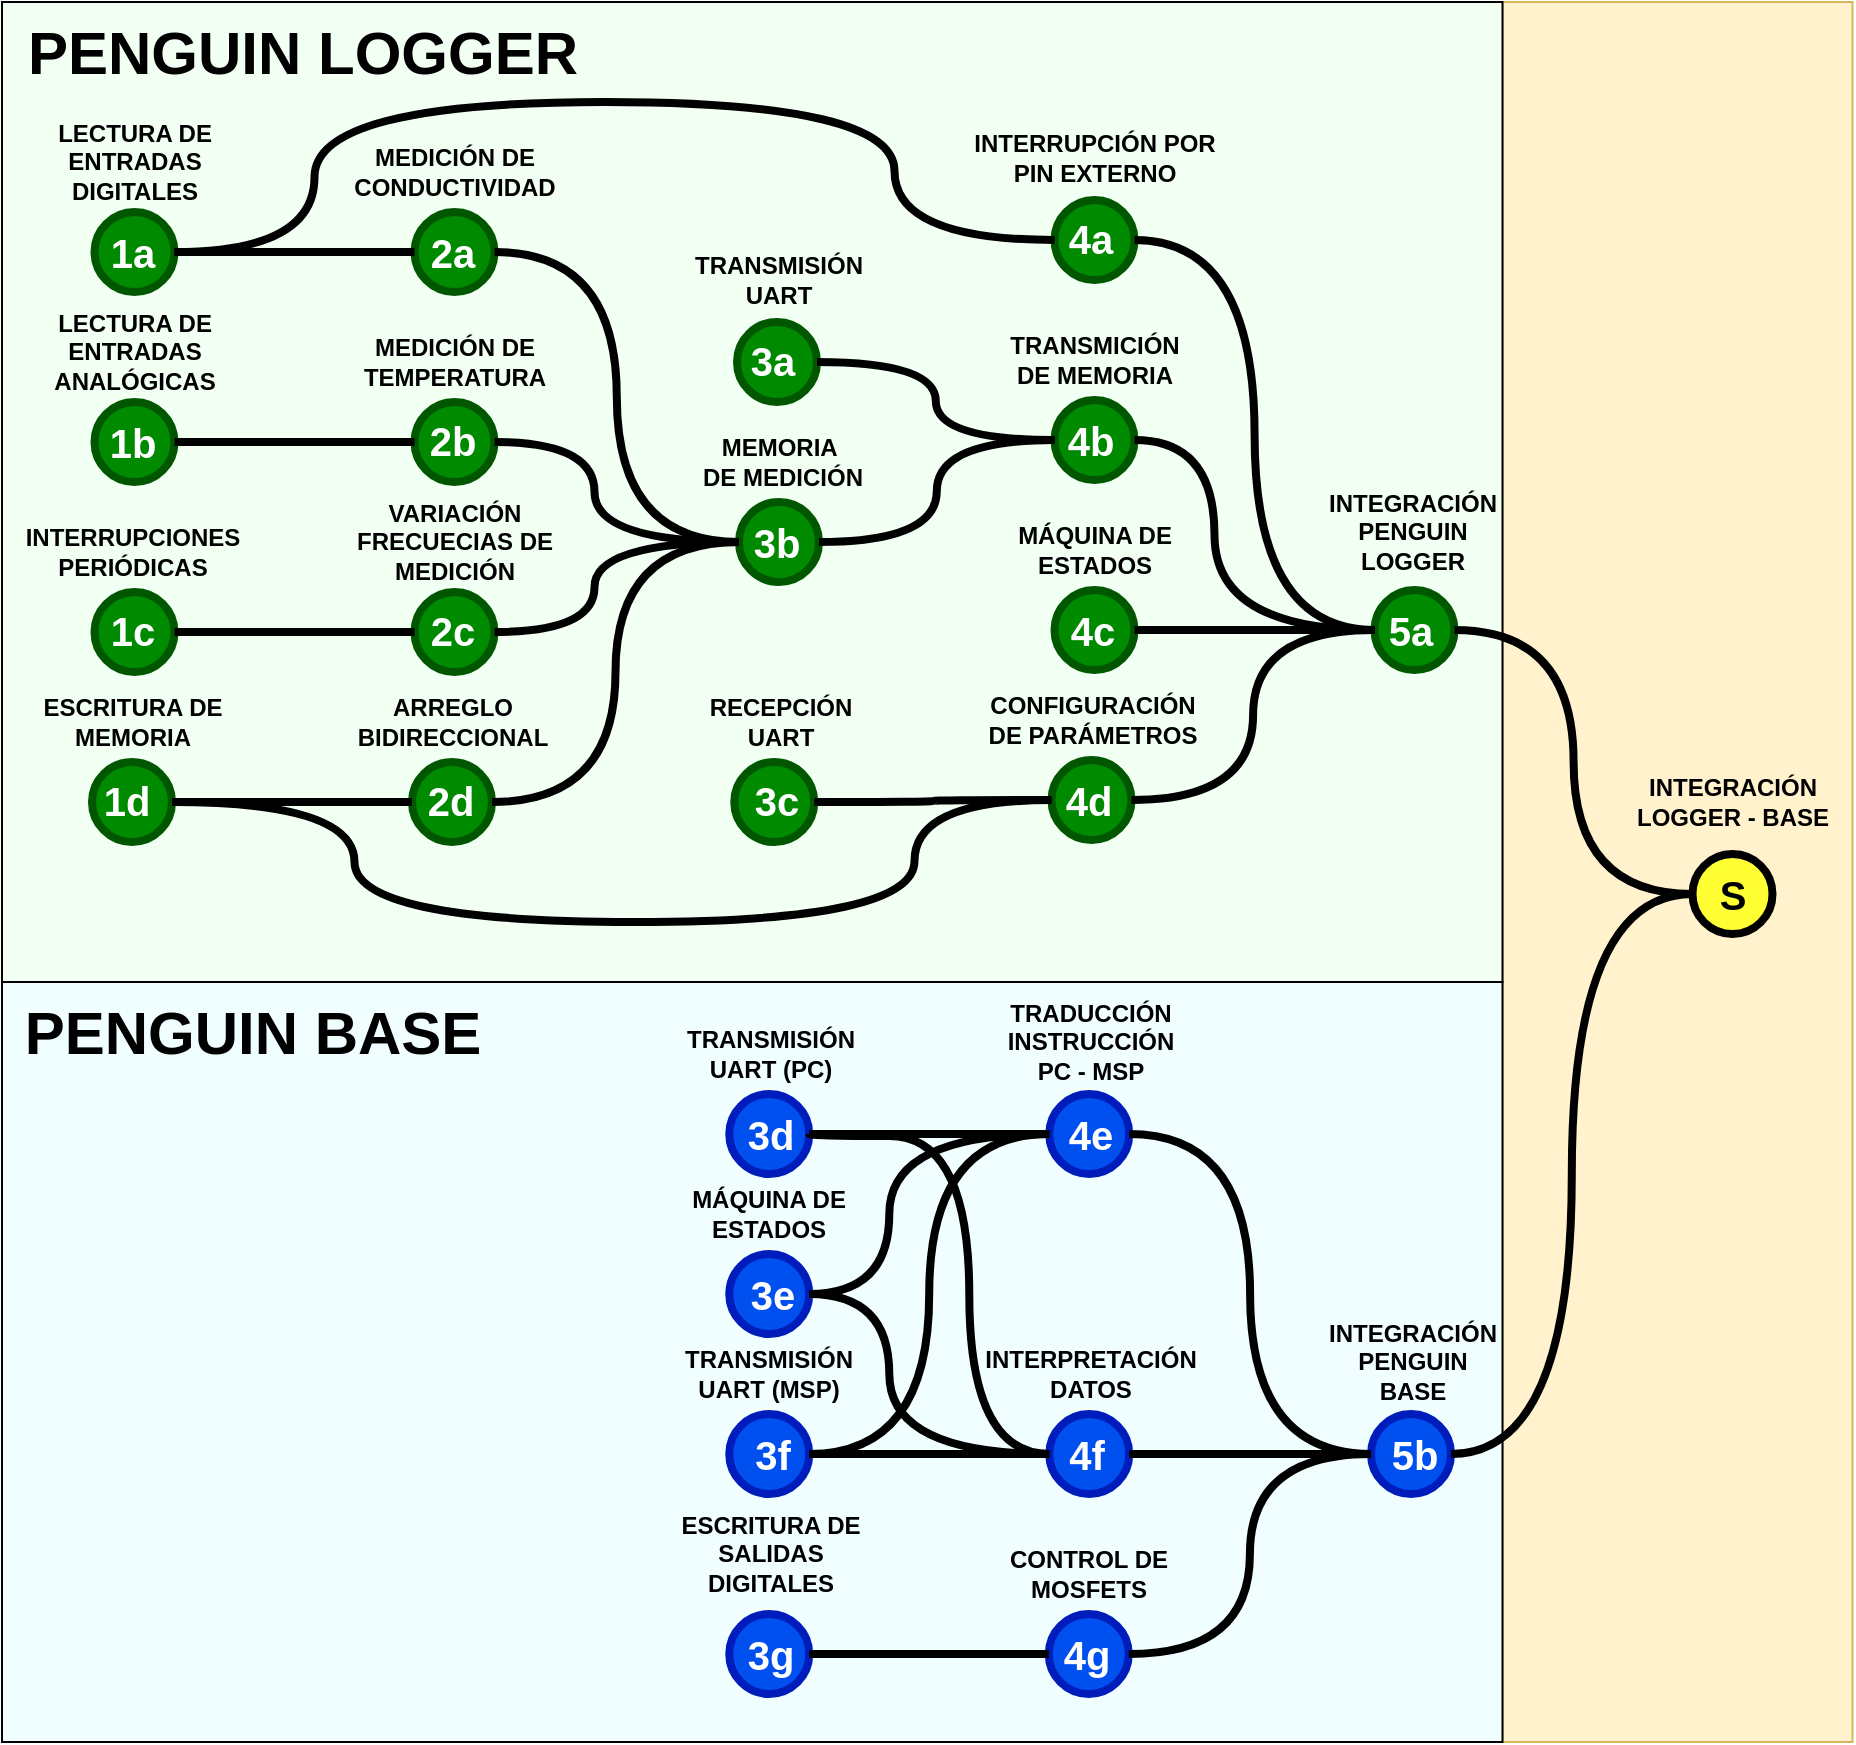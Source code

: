 <mxfile version="23.0.2" type="device">
  <diagram id="yPxyJZ8AM_hMuL3Unpa9" name="complex gitflow">
    <mxGraphModel dx="1687" dy="190" grid="1" gridSize="10" guides="1" tooltips="1" connect="1" arrows="1" fold="1" page="1" pageScale="1" pageWidth="1100" pageHeight="850" math="0" shadow="0">
      <root>
        <mxCell id="0" />
        <mxCell id="1" parent="0" />
        <mxCell id="fy5Q7DqNXk6SzxezdRcU-188" value="" style="rounded=0;whiteSpace=wrap;html=1;fillColor=#fff2cc;strokeColor=#d6b656;" vertex="1" parent="1">
          <mxGeometry x="750.25" y="850" width="175" height="870" as="geometry" />
        </mxCell>
        <mxCell id="fy5Q7DqNXk6SzxezdRcU-187" value="" style="rounded=0;whiteSpace=wrap;html=1;fillColor=#F0FEFF;" vertex="1" parent="1">
          <mxGeometry y="1340" width="750.25" height="380" as="geometry" />
        </mxCell>
        <mxCell id="fy5Q7DqNXk6SzxezdRcU-186" value="" style="rounded=0;whiteSpace=wrap;html=1;fillColor=#F2FFF3;" vertex="1" parent="1">
          <mxGeometry y="850" width="750.25" height="490" as="geometry" />
        </mxCell>
        <mxCell id="fy5Q7DqNXk6SzxezdRcU-67" value="" style="verticalLabelPosition=bottom;verticalAlign=top;html=1;strokeWidth=4;shape=mxgraph.flowchart.on-page_reference;strokeColor=#005700;fillColor=#008a00;comic=0;fontColor=#ffffff;" vertex="1" parent="1">
          <mxGeometry x="46.25" y="955" width="40" height="40" as="geometry" />
        </mxCell>
        <mxCell id="fy5Q7DqNXk6SzxezdRcU-68" value="LECTURA DE&lt;br&gt;ENTRADAS&lt;br&gt;DIGITALES" style="text;html=1;align=center;verticalAlign=middle;resizable=0;points=[];autosize=1;strokeColor=none;fillColor=none;fontStyle=1" vertex="1" parent="1">
          <mxGeometry x="16.25" y="900" width="100" height="60" as="geometry" />
        </mxCell>
        <mxCell id="fy5Q7DqNXk6SzxezdRcU-69" value="" style="verticalLabelPosition=bottom;verticalAlign=top;html=1;strokeWidth=4;shape=mxgraph.flowchart.on-page_reference;strokeColor=#005700;fillColor=#008a00;comic=0;fontColor=#ffffff;" vertex="1" parent="1">
          <mxGeometry x="206.25" y="955" width="40" height="40" as="geometry" />
        </mxCell>
        <mxCell id="fy5Q7DqNXk6SzxezdRcU-70" value="MEDICIÓN DE&lt;br&gt;CONDUCTIVIDAD" style="text;html=1;align=center;verticalAlign=middle;resizable=0;points=[];autosize=1;strokeColor=none;fillColor=none;fontStyle=1" vertex="1" parent="1">
          <mxGeometry x="166.25" y="915" width="120" height="40" as="geometry" />
        </mxCell>
        <mxCell id="fy5Q7DqNXk6SzxezdRcU-71" style="edgeStyle=orthogonalEdgeStyle;rounded=0;orthogonalLoop=1;jettySize=auto;html=1;entryX=0;entryY=0.5;entryDx=0;entryDy=0;entryPerimeter=0;fontStyle=0;fontSize=11;curved=1;strokeWidth=4;endArrow=none;endFill=0;exitX=1;exitY=0.5;exitDx=0;exitDy=0;exitPerimeter=0;" edge="1" parent="1" source="fy5Q7DqNXk6SzxezdRcU-67" target="fy5Q7DqNXk6SzxezdRcU-69">
          <mxGeometry relative="1" as="geometry">
            <mxPoint x="116.25" y="995" as="sourcePoint" />
          </mxGeometry>
        </mxCell>
        <mxCell id="fy5Q7DqNXk6SzxezdRcU-72" value="" style="verticalLabelPosition=bottom;verticalAlign=top;html=1;strokeWidth=4;shape=mxgraph.flowchart.on-page_reference;strokeColor=#005700;fillColor=#008a00;comic=0;fontColor=#ffffff;" vertex="1" parent="1">
          <mxGeometry x="46.25" y="1050" width="40" height="40" as="geometry" />
        </mxCell>
        <mxCell id="fy5Q7DqNXk6SzxezdRcU-73" value="LECTURA DE&lt;br&gt;ENTRADAS&lt;br&gt;ANALÓGICAS" style="text;html=1;align=center;verticalAlign=middle;resizable=0;points=[];autosize=1;strokeColor=none;fillColor=none;fontStyle=1" vertex="1" parent="1">
          <mxGeometry x="16.25" y="995" width="100" height="60" as="geometry" />
        </mxCell>
        <mxCell id="fy5Q7DqNXk6SzxezdRcU-74" value="MEDICIÓN DE&lt;br&gt;TEMPERATURA" style="text;html=1;align=center;verticalAlign=middle;resizable=0;points=[];autosize=1;strokeColor=none;fillColor=none;fontStyle=1" vertex="1" parent="1">
          <mxGeometry x="171.25" y="1010" width="110" height="40" as="geometry" />
        </mxCell>
        <mxCell id="fy5Q7DqNXk6SzxezdRcU-75" value="" style="verticalLabelPosition=bottom;verticalAlign=top;html=1;strokeWidth=4;shape=mxgraph.flowchart.on-page_reference;strokeColor=#005700;fillColor=#008a00;comic=0;fontColor=#ffffff;" vertex="1" parent="1">
          <mxGeometry x="206.25" y="1050" width="40" height="40" as="geometry" />
        </mxCell>
        <mxCell id="fy5Q7DqNXk6SzxezdRcU-77" style="edgeStyle=orthogonalEdgeStyle;rounded=0;orthogonalLoop=1;jettySize=auto;html=1;entryX=0;entryY=0.5;entryDx=0;entryDy=0;entryPerimeter=0;fontStyle=0;fontSize=11;curved=1;strokeWidth=4;endArrow=none;endFill=0;exitX=1;exitY=0.5;exitDx=0;exitDy=0;exitPerimeter=0;" edge="1" parent="1" source="fy5Q7DqNXk6SzxezdRcU-72" target="fy5Q7DqNXk6SzxezdRcU-75">
          <mxGeometry relative="1" as="geometry">
            <mxPoint x="98.5" y="1120" as="sourcePoint" />
            <mxPoint x="178.5" y="1120" as="targetPoint" />
          </mxGeometry>
        </mxCell>
        <mxCell id="fy5Q7DqNXk6SzxezdRcU-80" value="" style="verticalLabelPosition=bottom;verticalAlign=top;html=1;strokeWidth=4;shape=mxgraph.flowchart.on-page_reference;strokeColor=#005700;fillColor=#008a00;comic=0;fontColor=#ffffff;" vertex="1" parent="1">
          <mxGeometry x="526.25" y="949" width="40" height="40" as="geometry" />
        </mxCell>
        <mxCell id="fy5Q7DqNXk6SzxezdRcU-81" value="INTERRUPCIÓN POR&lt;br&gt;PIN EXTERNO" style="text;html=1;align=center;verticalAlign=middle;resizable=0;points=[];autosize=1;strokeColor=none;fillColor=none;fontStyle=1" vertex="1" parent="1">
          <mxGeometry x="476.25" y="908" width="140" height="40" as="geometry" />
        </mxCell>
        <mxCell id="fy5Q7DqNXk6SzxezdRcU-82" style="edgeStyle=orthogonalEdgeStyle;rounded=0;orthogonalLoop=1;jettySize=auto;html=1;entryX=0;entryY=0.5;entryDx=0;entryDy=0;entryPerimeter=0;curved=1;endArrow=none;endFill=0;strokeWidth=4;" edge="1" parent="1" target="fy5Q7DqNXk6SzxezdRcU-80">
          <mxGeometry relative="1" as="geometry">
            <mxPoint x="86.25" y="975" as="sourcePoint" />
            <Array as="points">
              <mxPoint x="156.25" y="975" />
              <mxPoint x="156.25" y="900" />
              <mxPoint x="446.25" y="900" />
              <mxPoint x="446.25" y="969" />
            </Array>
          </mxGeometry>
        </mxCell>
        <mxCell id="fy5Q7DqNXk6SzxezdRcU-83" value="" style="verticalLabelPosition=bottom;verticalAlign=top;html=1;strokeWidth=4;shape=mxgraph.flowchart.on-page_reference;strokeColor=#005700;fillColor=#008a00;comic=0;fontColor=#ffffff;" vertex="1" parent="1">
          <mxGeometry x="46.25" y="1145" width="40" height="40" as="geometry" />
        </mxCell>
        <mxCell id="fy5Q7DqNXk6SzxezdRcU-84" value="INTERRUPCIONES&lt;br&gt;PERIÓDICAS" style="text;html=1;align=center;verticalAlign=middle;resizable=0;points=[];autosize=1;strokeColor=none;fillColor=none;fontStyle=1" vertex="1" parent="1">
          <mxGeometry y="1105" width="130" height="40" as="geometry" />
        </mxCell>
        <mxCell id="fy5Q7DqNXk6SzxezdRcU-85" value="" style="verticalLabelPosition=bottom;verticalAlign=top;html=1;strokeWidth=4;shape=mxgraph.flowchart.on-page_reference;strokeColor=#005700;fillColor=#008a00;comic=0;fontColor=#ffffff;" vertex="1" parent="1">
          <mxGeometry x="206.25" y="1145" width="40" height="40" as="geometry" />
        </mxCell>
        <mxCell id="fy5Q7DqNXk6SzxezdRcU-86" value="VARIACIÓN&lt;br&gt;FRECUECIAS DE&lt;br&gt;MEDICIÓN" style="text;html=1;align=center;verticalAlign=middle;resizable=0;points=[];autosize=1;strokeColor=none;fillColor=none;fontStyle=1" vertex="1" parent="1">
          <mxGeometry x="166.25" y="1090" width="120" height="60" as="geometry" />
        </mxCell>
        <mxCell id="fy5Q7DqNXk6SzxezdRcU-88" style="edgeStyle=orthogonalEdgeStyle;rounded=0;orthogonalLoop=1;jettySize=auto;html=1;entryX=0;entryY=0.5;entryDx=0;entryDy=0;entryPerimeter=0;fontStyle=0;fontSize=11;curved=1;strokeWidth=4;endArrow=none;endFill=0;exitX=1;exitY=0.5;exitDx=0;exitDy=0;exitPerimeter=0;" edge="1" parent="1" source="fy5Q7DqNXk6SzxezdRcU-83" target="fy5Q7DqNXk6SzxezdRcU-85">
          <mxGeometry relative="1" as="geometry">
            <mxPoint x="96.25" y="1052" as="sourcePoint" />
            <mxPoint x="216.25" y="1052" as="targetPoint" />
          </mxGeometry>
        </mxCell>
        <mxCell id="fy5Q7DqNXk6SzxezdRcU-89" value="" style="verticalLabelPosition=bottom;verticalAlign=top;html=1;strokeWidth=4;shape=mxgraph.flowchart.on-page_reference;strokeColor=#005700;fillColor=#008a00;comic=0;fontColor=#ffffff;" vertex="1" parent="1">
          <mxGeometry x="45" y="1230" width="40" height="40" as="geometry" />
        </mxCell>
        <mxCell id="fy5Q7DqNXk6SzxezdRcU-91" value="ESCRITURA DE&lt;br&gt;MEMORIA" style="text;html=1;align=center;verticalAlign=middle;resizable=0;points=[];autosize=1;strokeColor=none;fillColor=none;fontStyle=1" vertex="1" parent="1">
          <mxGeometry x="10" y="1190" width="110" height="40" as="geometry" />
        </mxCell>
        <mxCell id="fy5Q7DqNXk6SzxezdRcU-92" value="" style="verticalLabelPosition=bottom;verticalAlign=top;html=1;strokeWidth=4;shape=mxgraph.flowchart.on-page_reference;strokeColor=#005700;fillColor=#008a00;comic=0;fontColor=#ffffff;" vertex="1" parent="1">
          <mxGeometry x="205" y="1230" width="40" height="40" as="geometry" />
        </mxCell>
        <mxCell id="fy5Q7DqNXk6SzxezdRcU-93" value="ARREGLO&lt;br&gt;BIDIRECCIONAL" style="text;html=1;align=center;verticalAlign=middle;resizable=0;points=[];autosize=1;strokeColor=none;fillColor=none;fontStyle=1" vertex="1" parent="1">
          <mxGeometry x="165" y="1190" width="120" height="40" as="geometry" />
        </mxCell>
        <mxCell id="fy5Q7DqNXk6SzxezdRcU-94" style="edgeStyle=orthogonalEdgeStyle;rounded=0;orthogonalLoop=1;jettySize=auto;html=1;entryX=0;entryY=0.5;entryDx=0;entryDy=0;entryPerimeter=0;fontStyle=0;fontSize=11;curved=1;strokeWidth=4;endArrow=none;endFill=0;exitX=1;exitY=0.5;exitDx=0;exitDy=0;exitPerimeter=0;" edge="1" parent="1" source="fy5Q7DqNXk6SzxezdRcU-89" target="fy5Q7DqNXk6SzxezdRcU-92">
          <mxGeometry relative="1" as="geometry">
            <mxPoint x="95" y="1143" as="sourcePoint" />
            <mxPoint x="215" y="1143" as="targetPoint" />
          </mxGeometry>
        </mxCell>
        <mxCell id="fy5Q7DqNXk6SzxezdRcU-95" value="" style="verticalLabelPosition=bottom;verticalAlign=top;html=1;strokeWidth=4;shape=mxgraph.flowchart.on-page_reference;strokeColor=#005700;fillColor=#008a00;comic=0;fontColor=#ffffff;" vertex="1" parent="1">
          <mxGeometry x="366.13" y="1230" width="40" height="40" as="geometry" />
        </mxCell>
        <mxCell id="fy5Q7DqNXk6SzxezdRcU-96" value="RECEPCIÓN&lt;br&gt;UART" style="text;html=1;align=center;verticalAlign=middle;resizable=0;points=[];autosize=1;strokeColor=none;fillColor=none;fontStyle=1" vertex="1" parent="1">
          <mxGeometry x="343.5" y="1190" width="90" height="40" as="geometry" />
        </mxCell>
        <mxCell id="fy5Q7DqNXk6SzxezdRcU-97" value="" style="verticalLabelPosition=bottom;verticalAlign=top;html=1;strokeWidth=4;shape=mxgraph.flowchart.on-page_reference;strokeColor=#005700;fillColor=#008a00;comic=0;fontColor=#ffffff;" vertex="1" parent="1">
          <mxGeometry x="524.75" y="1229" width="40" height="40" as="geometry" />
        </mxCell>
        <mxCell id="fy5Q7DqNXk6SzxezdRcU-98" value="CONFIGURACIÓN&lt;br&gt;DE PARÁMETROS" style="text;html=1;align=center;verticalAlign=middle;resizable=0;points=[];autosize=1;strokeColor=none;fillColor=none;fontStyle=1" vertex="1" parent="1">
          <mxGeometry x="479.75" y="1189" width="130" height="40" as="geometry" />
        </mxCell>
        <mxCell id="fy5Q7DqNXk6SzxezdRcU-99" style="edgeStyle=orthogonalEdgeStyle;rounded=0;orthogonalLoop=1;jettySize=auto;html=1;entryX=0;entryY=0.5;entryDx=0;entryDy=0;entryPerimeter=0;fontStyle=0;fontSize=11;curved=1;strokeWidth=4;endArrow=none;endFill=0;exitX=1;exitY=0.5;exitDx=0;exitDy=0;exitPerimeter=0;" edge="1" parent="1" source="fy5Q7DqNXk6SzxezdRcU-95" target="fy5Q7DqNXk6SzxezdRcU-97">
          <mxGeometry relative="1" as="geometry">
            <mxPoint x="95" y="1230" as="sourcePoint" />
            <mxPoint x="215" y="1230" as="targetPoint" />
          </mxGeometry>
        </mxCell>
        <mxCell id="fy5Q7DqNXk6SzxezdRcU-100" style="edgeStyle=orthogonalEdgeStyle;rounded=0;orthogonalLoop=1;jettySize=auto;html=1;entryX=0;entryY=0.5;entryDx=0;entryDy=0;entryPerimeter=0;fontStyle=0;fontSize=11;curved=1;strokeWidth=4;endArrow=none;endFill=0;exitX=1;exitY=0.5;exitDx=0;exitDy=0;exitPerimeter=0;" edge="1" parent="1" source="fy5Q7DqNXk6SzxezdRcU-89" target="fy5Q7DqNXk6SzxezdRcU-97">
          <mxGeometry relative="1" as="geometry">
            <mxPoint x="95" y="1260" as="sourcePoint" />
            <mxPoint x="215" y="1260" as="targetPoint" />
            <Array as="points">
              <mxPoint x="176.25" y="1250" />
              <mxPoint x="176.25" y="1310" />
              <mxPoint x="456.25" y="1310" />
              <mxPoint x="456.25" y="1249" />
            </Array>
          </mxGeometry>
        </mxCell>
        <mxCell id="fy5Q7DqNXk6SzxezdRcU-101" value="" style="verticalLabelPosition=bottom;verticalAlign=top;html=1;strokeWidth=4;shape=mxgraph.flowchart.on-page_reference;strokeColor=#005700;fillColor=#008a00;comic=0;fontColor=#ffffff;" vertex="1" parent="1">
          <mxGeometry x="368.5" y="1100" width="40" height="40" as="geometry" />
        </mxCell>
        <mxCell id="fy5Q7DqNXk6SzxezdRcU-102" value="MEMORIA&amp;nbsp;&lt;br&gt;DE MEDICIÓN" style="text;html=1;align=center;verticalAlign=middle;resizable=0;points=[];autosize=1;strokeColor=none;fillColor=none;fontStyle=1" vertex="1" parent="1">
          <mxGeometry x="340.25" y="1060" width="100" height="40" as="geometry" />
        </mxCell>
        <mxCell id="fy5Q7DqNXk6SzxezdRcU-103" style="edgeStyle=orthogonalEdgeStyle;rounded=0;orthogonalLoop=1;jettySize=auto;html=1;entryX=0;entryY=0.5;entryDx=0;entryDy=0;entryPerimeter=0;fontStyle=0;fontSize=11;curved=1;strokeWidth=4;endArrow=none;endFill=0;exitX=1;exitY=0.5;exitDx=0;exitDy=0;exitPerimeter=0;" edge="1" parent="1" source="fy5Q7DqNXk6SzxezdRcU-69" target="fy5Q7DqNXk6SzxezdRcU-101">
          <mxGeometry relative="1" as="geometry">
            <mxPoint x="291.25" y="935" as="sourcePoint" />
            <mxPoint x="411.25" y="935" as="targetPoint" />
          </mxGeometry>
        </mxCell>
        <mxCell id="fy5Q7DqNXk6SzxezdRcU-104" style="edgeStyle=orthogonalEdgeStyle;rounded=0;orthogonalLoop=1;jettySize=auto;html=1;entryX=0;entryY=0.5;entryDx=0;entryDy=0;entryPerimeter=0;fontStyle=0;fontSize=11;curved=1;strokeWidth=4;endArrow=none;endFill=0;exitX=1;exitY=0.5;exitDx=0;exitDy=0;exitPerimeter=0;" edge="1" parent="1" source="fy5Q7DqNXk6SzxezdRcU-75" target="fy5Q7DqNXk6SzxezdRcU-101">
          <mxGeometry relative="1" as="geometry">
            <mxPoint x="256.25" y="960" as="sourcePoint" />
            <mxPoint x="372.25" y="1120" as="targetPoint" />
            <Array as="points">
              <mxPoint x="296.25" y="1070" />
              <mxPoint x="296.25" y="1120" />
            </Array>
          </mxGeometry>
        </mxCell>
        <mxCell id="fy5Q7DqNXk6SzxezdRcU-105" style="edgeStyle=orthogonalEdgeStyle;rounded=0;orthogonalLoop=1;jettySize=auto;html=1;entryX=0;entryY=0.5;entryDx=0;entryDy=0;entryPerimeter=0;fontStyle=0;fontSize=11;curved=1;strokeWidth=4;endArrow=none;endFill=0;exitX=1;exitY=0.5;exitDx=0;exitDy=0;exitPerimeter=0;" edge="1" parent="1" source="fy5Q7DqNXk6SzxezdRcU-85" target="fy5Q7DqNXk6SzxezdRcU-101">
          <mxGeometry relative="1" as="geometry">
            <mxPoint x="256.25" y="1080" as="sourcePoint" />
            <mxPoint x="372.25" y="1120" as="targetPoint" />
            <Array as="points">
              <mxPoint x="296.25" y="1165" />
              <mxPoint x="296.25" y="1120" />
            </Array>
          </mxGeometry>
        </mxCell>
        <mxCell id="fy5Q7DqNXk6SzxezdRcU-106" style="edgeStyle=orthogonalEdgeStyle;rounded=0;orthogonalLoop=1;jettySize=auto;html=1;entryX=0;entryY=0.5;entryDx=0;entryDy=0;entryPerimeter=0;fontStyle=0;fontSize=11;curved=1;strokeWidth=4;endArrow=none;endFill=0;exitX=1;exitY=0.5;exitDx=0;exitDy=0;exitPerimeter=0;" edge="1" parent="1" source="fy5Q7DqNXk6SzxezdRcU-92" target="fy5Q7DqNXk6SzxezdRcU-101">
          <mxGeometry relative="1" as="geometry">
            <mxPoint x="256.25" y="1203" as="sourcePoint" />
            <mxPoint x="372.25" y="1120" as="targetPoint" />
          </mxGeometry>
        </mxCell>
        <mxCell id="fy5Q7DqNXk6SzxezdRcU-107" value="" style="verticalLabelPosition=bottom;verticalAlign=top;html=1;strokeWidth=4;shape=mxgraph.flowchart.on-page_reference;strokeColor=#005700;fillColor=#008a00;comic=0;fontColor=#ffffff;" vertex="1" parent="1">
          <mxGeometry x="367.5" y="1010" width="40" height="40" as="geometry" />
        </mxCell>
        <mxCell id="fy5Q7DqNXk6SzxezdRcU-108" value="TRANSMISIÓN&lt;br&gt;UART" style="text;html=1;align=center;verticalAlign=middle;resizable=0;points=[];autosize=1;strokeColor=none;fillColor=none;fontStyle=1" vertex="1" parent="1">
          <mxGeometry x="332.5" y="969" width="110" height="40" as="geometry" />
        </mxCell>
        <mxCell id="fy5Q7DqNXk6SzxezdRcU-109" value="" style="verticalLabelPosition=bottom;verticalAlign=top;html=1;strokeWidth=4;shape=mxgraph.flowchart.on-page_reference;strokeColor=#005700;fillColor=#008a00;comic=0;fontColor=#ffffff;" vertex="1" parent="1">
          <mxGeometry x="526.25" y="1049" width="40" height="40" as="geometry" />
        </mxCell>
        <mxCell id="fy5Q7DqNXk6SzxezdRcU-110" value="TRANSMICIÓN&lt;br&gt;DE MEMORIA" style="text;html=1;align=center;verticalAlign=middle;resizable=0;points=[];autosize=1;strokeColor=none;fillColor=none;fontStyle=1" vertex="1" parent="1">
          <mxGeometry x="491.25" y="1009" width="110" height="40" as="geometry" />
        </mxCell>
        <mxCell id="fy5Q7DqNXk6SzxezdRcU-111" style="edgeStyle=orthogonalEdgeStyle;rounded=0;orthogonalLoop=1;jettySize=auto;html=1;exitX=1;exitY=0.5;exitDx=0;exitDy=0;exitPerimeter=0;entryX=0;entryY=0.5;entryDx=0;entryDy=0;entryPerimeter=0;curved=1;endArrow=none;endFill=0;strokeWidth=4;" edge="1" parent="1" source="fy5Q7DqNXk6SzxezdRcU-101" target="fy5Q7DqNXk6SzxezdRcU-109">
          <mxGeometry relative="1" as="geometry">
            <mxPoint x="485.99" y="1226" as="sourcePoint" />
            <mxPoint x="605.99" y="1101" as="targetPoint" />
          </mxGeometry>
        </mxCell>
        <mxCell id="fy5Q7DqNXk6SzxezdRcU-112" style="edgeStyle=orthogonalEdgeStyle;rounded=0;orthogonalLoop=1;jettySize=auto;html=1;exitX=1;exitY=0.5;exitDx=0;exitDy=0;exitPerimeter=0;entryX=0;entryY=0.5;entryDx=0;entryDy=0;entryPerimeter=0;curved=1;endArrow=none;endFill=0;strokeWidth=4;" edge="1" parent="1" source="fy5Q7DqNXk6SzxezdRcU-107" target="fy5Q7DqNXk6SzxezdRcU-109">
          <mxGeometry relative="1" as="geometry">
            <mxPoint x="417.25" y="1140" as="sourcePoint" />
            <mxPoint x="536.25" y="1100" as="targetPoint" />
          </mxGeometry>
        </mxCell>
        <mxCell id="fy5Q7DqNXk6SzxezdRcU-113" value="" style="verticalLabelPosition=bottom;verticalAlign=top;html=1;strokeWidth=4;shape=mxgraph.flowchart.on-page_reference;strokeColor=#005700;fillColor=#008a00;comic=0;fontColor=#ffffff;" vertex="1" parent="1">
          <mxGeometry x="526.25" y="1144" width="40" height="40" as="geometry" />
        </mxCell>
        <mxCell id="fy5Q7DqNXk6SzxezdRcU-114" value="MÁQUINA DE&lt;br&gt;ESTADOS" style="text;html=1;align=center;verticalAlign=middle;resizable=0;points=[];autosize=1;strokeColor=none;fillColor=none;fontStyle=1" vertex="1" parent="1">
          <mxGeometry x="496.25" y="1104" width="100" height="40" as="geometry" />
        </mxCell>
        <mxCell id="fy5Q7DqNXk6SzxezdRcU-116" value="" style="verticalLabelPosition=bottom;verticalAlign=top;html=1;strokeWidth=4;shape=mxgraph.flowchart.on-page_reference;strokeColor=#005700;fillColor=#008a00;comic=0;fontColor=#ffffff;" vertex="1" parent="1">
          <mxGeometry x="686.25" y="1144" width="40" height="40" as="geometry" />
        </mxCell>
        <mxCell id="fy5Q7DqNXk6SzxezdRcU-117" value="INTEGRACIÓN&lt;br&gt;PENGUIN&lt;br&gt;LOGGER" style="text;html=1;align=center;verticalAlign=middle;resizable=0;points=[];autosize=1;strokeColor=none;fillColor=none;fontStyle=1" vertex="1" parent="1">
          <mxGeometry x="649.88" y="1085" width="110" height="60" as="geometry" />
        </mxCell>
        <mxCell id="fy5Q7DqNXk6SzxezdRcU-120" style="edgeStyle=orthogonalEdgeStyle;rounded=0;orthogonalLoop=1;jettySize=auto;html=1;exitX=1;exitY=0.5;exitDx=0;exitDy=0;exitPerimeter=0;entryX=0;entryY=0.5;entryDx=0;entryDy=0;entryPerimeter=0;curved=1;endArrow=none;endFill=0;strokeWidth=4;" edge="1" parent="1" source="fy5Q7DqNXk6SzxezdRcU-109" target="fy5Q7DqNXk6SzxezdRcU-116">
          <mxGeometry relative="1" as="geometry">
            <mxPoint x="666.25" y="1079" as="sourcePoint" />
            <mxPoint x="785.25" y="1139" as="targetPoint" />
            <Array as="points">
              <mxPoint x="606.25" y="1069" />
              <mxPoint x="606.25" y="1164" />
            </Array>
          </mxGeometry>
        </mxCell>
        <mxCell id="fy5Q7DqNXk6SzxezdRcU-121" style="edgeStyle=orthogonalEdgeStyle;rounded=0;orthogonalLoop=1;jettySize=auto;html=1;exitX=1;exitY=0.5;exitDx=0;exitDy=0;exitPerimeter=0;entryX=0;entryY=0.5;entryDx=0;entryDy=0;entryPerimeter=0;curved=1;endArrow=none;endFill=0;strokeWidth=4;" edge="1" parent="1" source="fy5Q7DqNXk6SzxezdRcU-80" target="fy5Q7DqNXk6SzxezdRcU-116">
          <mxGeometry relative="1" as="geometry">
            <mxPoint x="576.25" y="1079" as="sourcePoint" />
            <mxPoint x="696.25" y="1178" as="targetPoint" />
          </mxGeometry>
        </mxCell>
        <mxCell id="fy5Q7DqNXk6SzxezdRcU-122" style="edgeStyle=orthogonalEdgeStyle;rounded=0;orthogonalLoop=1;jettySize=auto;html=1;exitX=1;exitY=0.5;exitDx=0;exitDy=0;exitPerimeter=0;curved=1;endArrow=none;endFill=0;strokeWidth=4;entryX=0;entryY=0.5;entryDx=0;entryDy=0;entryPerimeter=0;" edge="1" parent="1" source="fy5Q7DqNXk6SzxezdRcU-113" target="fy5Q7DqNXk6SzxezdRcU-116">
          <mxGeometry relative="1" as="geometry">
            <mxPoint x="576.25" y="979" as="sourcePoint" />
            <mxPoint x="686.25" y="1169" as="targetPoint" />
          </mxGeometry>
        </mxCell>
        <mxCell id="fy5Q7DqNXk6SzxezdRcU-123" style="edgeStyle=orthogonalEdgeStyle;rounded=0;orthogonalLoop=1;jettySize=auto;html=1;exitX=1;exitY=0.5;exitDx=0;exitDy=0;exitPerimeter=0;curved=1;endArrow=none;endFill=0;strokeWidth=4;entryX=0;entryY=0.5;entryDx=0;entryDy=0;entryPerimeter=0;" edge="1" parent="1" source="fy5Q7DqNXk6SzxezdRcU-97" target="fy5Q7DqNXk6SzxezdRcU-116">
          <mxGeometry relative="1" as="geometry">
            <mxPoint x="576.25" y="1174" as="sourcePoint" />
            <mxPoint x="686.25" y="1159" as="targetPoint" />
          </mxGeometry>
        </mxCell>
        <mxCell id="fy5Q7DqNXk6SzxezdRcU-124" value="" style="verticalLabelPosition=bottom;verticalAlign=top;html=1;strokeWidth=4;shape=mxgraph.flowchart.on-page_reference;strokeColor=#001DBC;fillColor=#0050ef;comic=0;fontColor=#ffffff;" vertex="1" parent="1">
          <mxGeometry x="363.63" y="1396" width="40" height="40" as="geometry" />
        </mxCell>
        <mxCell id="fy5Q7DqNXk6SzxezdRcU-126" value="" style="verticalLabelPosition=bottom;verticalAlign=top;html=1;strokeWidth=4;shape=mxgraph.flowchart.on-page_reference;strokeColor=#001DBC;fillColor=#0050ef;comic=0;fontColor=#ffffff;" vertex="1" parent="1">
          <mxGeometry x="363.63" y="1556" width="40" height="40" as="geometry" />
        </mxCell>
        <mxCell id="fy5Q7DqNXk6SzxezdRcU-129" value="" style="verticalLabelPosition=bottom;verticalAlign=top;html=1;strokeWidth=4;shape=mxgraph.flowchart.on-page_reference;strokeColor=#001DBC;fillColor=#0050ef;comic=0;fontColor=#ffffff;" vertex="1" parent="1">
          <mxGeometry x="363.63" y="1656" width="40" height="40" as="geometry" />
        </mxCell>
        <mxCell id="fy5Q7DqNXk6SzxezdRcU-130" value="ESCRITURA DE&lt;br&gt;SALIDAS&lt;br&gt;DIGITALES" style="text;html=1;align=center;verticalAlign=middle;resizable=0;points=[];autosize=1;strokeColor=none;fillColor=none;fontStyle=1" vertex="1" parent="1">
          <mxGeometry x="328.63" y="1596" width="110" height="60" as="geometry" />
        </mxCell>
        <mxCell id="fy5Q7DqNXk6SzxezdRcU-131" value="" style="verticalLabelPosition=bottom;verticalAlign=top;html=1;strokeWidth=4;shape=mxgraph.flowchart.on-page_reference;strokeColor=#001DBC;fillColor=#0050ef;comic=0;fontColor=#ffffff;" vertex="1" parent="1">
          <mxGeometry x="523.38" y="1656" width="40" height="40" as="geometry" />
        </mxCell>
        <mxCell id="fy5Q7DqNXk6SzxezdRcU-132" value="CONTROL DE&lt;br&gt;MOSFETS" style="text;html=1;align=center;verticalAlign=middle;resizable=0;points=[];autosize=1;strokeColor=none;fillColor=none;fontStyle=1" vertex="1" parent="1">
          <mxGeometry x="493.38" y="1616" width="100" height="40" as="geometry" />
        </mxCell>
        <mxCell id="fy5Q7DqNXk6SzxezdRcU-133" value="" style="verticalLabelPosition=bottom;verticalAlign=top;html=1;strokeWidth=4;shape=mxgraph.flowchart.on-page_reference;strokeColor=#001DBC;fillColor=#0050ef;comic=0;fontColor=#ffffff;" vertex="1" parent="1">
          <mxGeometry x="363.63" y="1476" width="40" height="40" as="geometry" />
        </mxCell>
        <mxCell id="fy5Q7DqNXk6SzxezdRcU-134" value="MÁQUINA DE&lt;br&gt;ESTADOS" style="text;html=1;align=center;verticalAlign=middle;resizable=0;points=[];autosize=1;strokeColor=none;fillColor=none;fontStyle=1" vertex="1" parent="1">
          <mxGeometry x="333.38" y="1436" width="100" height="40" as="geometry" />
        </mxCell>
        <mxCell id="fy5Q7DqNXk6SzxezdRcU-135" value="" style="verticalLabelPosition=bottom;verticalAlign=top;html=1;strokeWidth=4;shape=mxgraph.flowchart.on-page_reference;strokeColor=#001DBC;fillColor=#0050ef;comic=0;fontColor=#ffffff;" vertex="1" parent="1">
          <mxGeometry x="523.63" y="1396" width="40" height="40" as="geometry" />
        </mxCell>
        <mxCell id="fy5Q7DqNXk6SzxezdRcU-136" value="TRADUCCIÓN&lt;br&gt;INSTRUCCIÓN&lt;br&gt;PC - MSP" style="text;html=1;align=center;verticalAlign=middle;resizable=0;points=[];autosize=1;strokeColor=none;fillColor=none;fontStyle=1" vertex="1" parent="1">
          <mxGeometry x="488.63" y="1340" width="110" height="60" as="geometry" />
        </mxCell>
        <mxCell id="fy5Q7DqNXk6SzxezdRcU-137" value="TRANSMISIÓN&lt;br&gt;UART (PC)" style="text;html=1;align=center;verticalAlign=middle;resizable=0;points=[];autosize=1;strokeColor=none;fillColor=none;fontStyle=1" vertex="1" parent="1">
          <mxGeometry x="328.63" y="1356" width="110" height="40" as="geometry" />
        </mxCell>
        <mxCell id="fy5Q7DqNXk6SzxezdRcU-138" value="TRANSMISIÓN&lt;br&gt;UART (MSP)" style="text;html=1;align=center;verticalAlign=middle;resizable=0;points=[];autosize=1;strokeColor=none;fillColor=none;fontStyle=1" vertex="1" parent="1">
          <mxGeometry x="328.38" y="1516" width="110" height="40" as="geometry" />
        </mxCell>
        <mxCell id="fy5Q7DqNXk6SzxezdRcU-139" value="" style="verticalLabelPosition=bottom;verticalAlign=top;html=1;strokeWidth=4;shape=mxgraph.flowchart.on-page_reference;strokeColor=#001DBC;fillColor=#0050ef;comic=0;fontColor=#ffffff;" vertex="1" parent="1">
          <mxGeometry x="523.63" y="1556" width="40" height="40" as="geometry" />
        </mxCell>
        <mxCell id="fy5Q7DqNXk6SzxezdRcU-140" value="INTERPRETACIÓN&lt;br&gt;DATOS" style="text;html=1;align=center;verticalAlign=middle;resizable=0;points=[];autosize=1;strokeColor=none;fillColor=none;fontStyle=1" vertex="1" parent="1">
          <mxGeometry x="478.63" y="1516" width="130" height="40" as="geometry" />
        </mxCell>
        <mxCell id="fy5Q7DqNXk6SzxezdRcU-143" value="" style="verticalLabelPosition=bottom;verticalAlign=top;html=1;strokeWidth=4;shape=mxgraph.flowchart.on-page_reference;strokeColor=#001DBC;fillColor=#0050ef;comic=0;fontColor=#ffffff;" vertex="1" parent="1">
          <mxGeometry x="684.51" y="1556" width="40" height="40" as="geometry" />
        </mxCell>
        <mxCell id="fy5Q7DqNXk6SzxezdRcU-144" value="INTEGRACIÓN&lt;br&gt;PENGUIN&lt;br&gt;BASE" style="text;html=1;align=center;verticalAlign=middle;resizable=0;points=[];autosize=1;strokeColor=none;fillColor=none;fontStyle=1" vertex="1" parent="1">
          <mxGeometry x="649.88" y="1500" width="110" height="60" as="geometry" />
        </mxCell>
        <mxCell id="fy5Q7DqNXk6SzxezdRcU-145" style="edgeStyle=orthogonalEdgeStyle;rounded=0;orthogonalLoop=1;jettySize=auto;html=1;entryX=0;entryY=0.5;entryDx=0;entryDy=0;entryPerimeter=0;fontStyle=0;fontSize=11;curved=1;strokeWidth=4;endArrow=none;endFill=0;exitX=1;exitY=0.5;exitDx=0;exitDy=0;exitPerimeter=0;" edge="1" parent="1" source="fy5Q7DqNXk6SzxezdRcU-124" target="fy5Q7DqNXk6SzxezdRcU-135">
          <mxGeometry relative="1" as="geometry">
            <mxPoint x="413.63" y="1029" as="sourcePoint" />
            <mxPoint x="533.63" y="1029" as="targetPoint" />
          </mxGeometry>
        </mxCell>
        <mxCell id="fy5Q7DqNXk6SzxezdRcU-146" style="edgeStyle=orthogonalEdgeStyle;rounded=0;orthogonalLoop=1;jettySize=auto;html=1;entryX=0;entryY=0.5;entryDx=0;entryDy=0;entryPerimeter=0;fontStyle=0;fontSize=11;curved=1;strokeWidth=4;endArrow=none;endFill=0;exitX=1;exitY=0.5;exitDx=0;exitDy=0;exitPerimeter=0;" edge="1" parent="1" source="fy5Q7DqNXk6SzxezdRcU-133" target="fy5Q7DqNXk6SzxezdRcU-135">
          <mxGeometry relative="1" as="geometry">
            <mxPoint x="413.63" y="1426" as="sourcePoint" />
            <mxPoint x="533.63" y="1426" as="targetPoint" />
            <Array as="points">
              <mxPoint x="443.63" y="1496" />
              <mxPoint x="443.63" y="1416" />
            </Array>
          </mxGeometry>
        </mxCell>
        <mxCell id="fy5Q7DqNXk6SzxezdRcU-147" style="edgeStyle=orthogonalEdgeStyle;rounded=0;orthogonalLoop=1;jettySize=auto;html=1;entryX=0;entryY=0.5;entryDx=0;entryDy=0;entryPerimeter=0;fontStyle=0;fontSize=11;curved=1;strokeWidth=4;endArrow=none;endFill=0;exitX=1;exitY=0.5;exitDx=0;exitDy=0;exitPerimeter=0;" edge="1" parent="1" source="fy5Q7DqNXk6SzxezdRcU-126" target="fy5Q7DqNXk6SzxezdRcU-135">
          <mxGeometry relative="1" as="geometry">
            <mxPoint x="423.63" y="1436" as="sourcePoint" />
            <mxPoint x="543.63" y="1436" as="targetPoint" />
          </mxGeometry>
        </mxCell>
        <mxCell id="fy5Q7DqNXk6SzxezdRcU-148" style="edgeStyle=orthogonalEdgeStyle;rounded=0;orthogonalLoop=1;jettySize=auto;html=1;entryX=0;entryY=0.5;entryDx=0;entryDy=0;entryPerimeter=0;fontStyle=0;fontSize=11;curved=1;strokeWidth=4;endArrow=none;endFill=0;" edge="1" parent="1" target="fy5Q7DqNXk6SzxezdRcU-139">
          <mxGeometry relative="1" as="geometry">
            <mxPoint x="403.63" y="1416" as="sourcePoint" />
            <mxPoint x="553.63" y="1446" as="targetPoint" />
            <Array as="points">
              <mxPoint x="483.63" y="1417" />
              <mxPoint x="483.63" y="1576" />
            </Array>
          </mxGeometry>
        </mxCell>
        <mxCell id="fy5Q7DqNXk6SzxezdRcU-149" style="edgeStyle=orthogonalEdgeStyle;rounded=0;orthogonalLoop=1;jettySize=auto;html=1;entryX=0;entryY=0.5;entryDx=0;entryDy=0;entryPerimeter=0;fontStyle=0;fontSize=11;curved=1;strokeWidth=4;endArrow=none;endFill=0;exitX=1;exitY=0.5;exitDx=0;exitDy=0;exitPerimeter=0;" edge="1" parent="1" source="fy5Q7DqNXk6SzxezdRcU-133" target="fy5Q7DqNXk6SzxezdRcU-139">
          <mxGeometry relative="1" as="geometry">
            <mxPoint x="443.63" y="1456" as="sourcePoint" />
            <mxPoint x="563.63" y="1456" as="targetPoint" />
            <Array as="points">
              <mxPoint x="443.63" y="1496" />
              <mxPoint x="443.63" y="1576" />
            </Array>
          </mxGeometry>
        </mxCell>
        <mxCell id="fy5Q7DqNXk6SzxezdRcU-150" style="edgeStyle=orthogonalEdgeStyle;rounded=0;orthogonalLoop=1;jettySize=auto;html=1;fontStyle=0;fontSize=11;curved=1;strokeWidth=4;endArrow=none;endFill=0;exitX=1;exitY=0.5;exitDx=0;exitDy=0;exitPerimeter=0;" edge="1" parent="1" source="fy5Q7DqNXk6SzxezdRcU-126">
          <mxGeometry relative="1" as="geometry">
            <mxPoint x="453.63" y="1466" as="sourcePoint" />
            <mxPoint x="523.63" y="1576" as="targetPoint" />
          </mxGeometry>
        </mxCell>
        <mxCell id="fy5Q7DqNXk6SzxezdRcU-151" style="edgeStyle=orthogonalEdgeStyle;rounded=0;orthogonalLoop=1;jettySize=auto;html=1;fontStyle=0;fontSize=11;curved=1;strokeWidth=4;endArrow=none;endFill=0;exitX=1;exitY=0.5;exitDx=0;exitDy=0;exitPerimeter=0;entryX=0;entryY=0.5;entryDx=0;entryDy=0;entryPerimeter=0;" edge="1" parent="1" source="fy5Q7DqNXk6SzxezdRcU-129" target="fy5Q7DqNXk6SzxezdRcU-131">
          <mxGeometry relative="1" as="geometry">
            <mxPoint x="413.38" y="1566" as="sourcePoint" />
            <mxPoint x="533.38" y="1566" as="targetPoint" />
          </mxGeometry>
        </mxCell>
        <mxCell id="fy5Q7DqNXk6SzxezdRcU-152" style="edgeStyle=orthogonalEdgeStyle;rounded=0;orthogonalLoop=1;jettySize=auto;html=1;fontStyle=0;fontSize=11;curved=1;strokeWidth=4;endArrow=none;endFill=0;exitX=1;exitY=0.5;exitDx=0;exitDy=0;exitPerimeter=0;entryX=0;entryY=0.5;entryDx=0;entryDy=0;entryPerimeter=0;" edge="1" parent="1" source="fy5Q7DqNXk6SzxezdRcU-135" target="fy5Q7DqNXk6SzxezdRcU-143">
          <mxGeometry relative="1" as="geometry">
            <mxPoint x="423.63" y="1596" as="sourcePoint" />
            <mxPoint x="543.63" y="1596" as="targetPoint" />
          </mxGeometry>
        </mxCell>
        <mxCell id="fy5Q7DqNXk6SzxezdRcU-153" style="edgeStyle=orthogonalEdgeStyle;rounded=0;orthogonalLoop=1;jettySize=auto;html=1;fontStyle=0;fontSize=11;curved=1;strokeWidth=4;endArrow=none;endFill=0;exitX=1;exitY=0.5;exitDx=0;exitDy=0;exitPerimeter=0;entryX=0;entryY=0.5;entryDx=0;entryDy=0;entryPerimeter=0;" edge="1" parent="1" source="fy5Q7DqNXk6SzxezdRcU-139" target="fy5Q7DqNXk6SzxezdRcU-143">
          <mxGeometry relative="1" as="geometry">
            <mxPoint x="433.63" y="1606" as="sourcePoint" />
            <mxPoint x="553.63" y="1606" as="targetPoint" />
          </mxGeometry>
        </mxCell>
        <mxCell id="fy5Q7DqNXk6SzxezdRcU-154" style="edgeStyle=orthogonalEdgeStyle;rounded=0;orthogonalLoop=1;jettySize=auto;html=1;fontStyle=0;fontSize=11;curved=1;strokeWidth=4;endArrow=none;endFill=0;exitX=1;exitY=0.5;exitDx=0;exitDy=0;exitPerimeter=0;entryX=0;entryY=0.5;entryDx=0;entryDy=0;entryPerimeter=0;" edge="1" parent="1" source="fy5Q7DqNXk6SzxezdRcU-131" target="fy5Q7DqNXk6SzxezdRcU-143">
          <mxGeometry relative="1" as="geometry">
            <mxPoint x="443.63" y="1616" as="sourcePoint" />
            <mxPoint x="683.63" y="1576" as="targetPoint" />
          </mxGeometry>
        </mxCell>
        <mxCell id="fy5Q7DqNXk6SzxezdRcU-155" value="" style="verticalLabelPosition=bottom;verticalAlign=top;html=1;strokeWidth=4;shape=mxgraph.flowchart.on-page_reference;plain-purple;gradientColor=none;strokeColor=#000000;fillColor=#FFFF33;comic=0;" vertex="1" parent="1">
          <mxGeometry x="845.25" y="1276" width="40" height="40" as="geometry" />
        </mxCell>
        <mxCell id="fy5Q7DqNXk6SzxezdRcU-156" value="INTEGRACIÓN&lt;br&gt;LOGGER - BASE" style="text;html=1;align=center;verticalAlign=middle;resizable=0;points=[];autosize=1;strokeColor=none;fillColor=none;fontStyle=1" vertex="1" parent="1">
          <mxGeometry x="805.25" y="1230" width="120" height="40" as="geometry" />
        </mxCell>
        <mxCell id="fy5Q7DqNXk6SzxezdRcU-157" style="edgeStyle=orthogonalEdgeStyle;rounded=0;orthogonalLoop=1;jettySize=auto;html=1;exitX=1;exitY=0.5;exitDx=0;exitDy=0;exitPerimeter=0;curved=1;endArrow=none;endFill=0;strokeWidth=4;entryX=0;entryY=0.5;entryDx=0;entryDy=0;entryPerimeter=0;" edge="1" parent="1" source="fy5Q7DqNXk6SzxezdRcU-116" target="fy5Q7DqNXk6SzxezdRcU-155">
          <mxGeometry relative="1" as="geometry">
            <mxPoint x="575.25" y="1125" as="sourcePoint" />
            <mxPoint x="695.25" y="1125" as="targetPoint" />
          </mxGeometry>
        </mxCell>
        <mxCell id="fy5Q7DqNXk6SzxezdRcU-158" style="edgeStyle=orthogonalEdgeStyle;rounded=0;orthogonalLoop=1;jettySize=auto;html=1;exitX=1;exitY=0.5;exitDx=0;exitDy=0;exitPerimeter=0;curved=1;endArrow=none;endFill=0;strokeWidth=4;entryX=0;entryY=0.5;entryDx=0;entryDy=0;entryPerimeter=0;" edge="1" parent="1" source="fy5Q7DqNXk6SzxezdRcU-143" target="fy5Q7DqNXk6SzxezdRcU-155">
          <mxGeometry relative="1" as="geometry">
            <mxPoint x="735.25" y="1125" as="sourcePoint" />
            <mxPoint x="855.25" y="1410" as="targetPoint" />
          </mxGeometry>
        </mxCell>
        <mxCell id="fy5Q7DqNXk6SzxezdRcU-159" style="edgeStyle=orthogonalEdgeStyle;rounded=0;orthogonalLoop=1;jettySize=auto;html=1;exitX=0.5;exitY=1;exitDx=0;exitDy=0;exitPerimeter=0;" edge="1" parent="1" source="fy5Q7DqNXk6SzxezdRcU-97" target="fy5Q7DqNXk6SzxezdRcU-97">
          <mxGeometry relative="1" as="geometry" />
        </mxCell>
        <mxCell id="fy5Q7DqNXk6SzxezdRcU-160" value="&lt;font style=&quot;font-size: 20px;&quot;&gt;1a&lt;/font&gt;" style="text;html=1;align=center;verticalAlign=middle;resizable=0;points=[];autosize=1;strokeColor=none;fillColor=none;fontStyle=1;fontColor=#FFFFFF;" vertex="1" parent="1">
          <mxGeometry x="40.25" y="955" width="50" height="40" as="geometry" />
        </mxCell>
        <mxCell id="fy5Q7DqNXk6SzxezdRcU-161" value="&lt;font style=&quot;font-size: 20px;&quot;&gt;1b&lt;/font&gt;" style="text;html=1;align=center;verticalAlign=middle;resizable=0;points=[];autosize=1;strokeColor=none;fillColor=none;fontStyle=1;fontColor=#FFFFFF;" vertex="1" parent="1">
          <mxGeometry x="40.25" y="1050" width="50" height="40" as="geometry" />
        </mxCell>
        <mxCell id="fy5Q7DqNXk6SzxezdRcU-162" value="&lt;font style=&quot;font-size: 20px;&quot;&gt;1c&lt;/font&gt;" style="text;html=1;align=center;verticalAlign=middle;resizable=0;points=[];autosize=1;strokeColor=none;fillColor=none;fontStyle=1;fontColor=#FFFFFF;" vertex="1" parent="1">
          <mxGeometry x="40.25" y="1144" width="50" height="40" as="geometry" />
        </mxCell>
        <mxCell id="fy5Q7DqNXk6SzxezdRcU-163" value="&lt;font style=&quot;font-size: 20px;&quot;&gt;1d&lt;/font&gt;" style="text;html=1;align=center;verticalAlign=middle;resizable=0;points=[];autosize=1;strokeColor=none;fillColor=none;fontStyle=1;fontColor=#FFFFFF;" vertex="1" parent="1">
          <mxGeometry x="37" y="1229" width="50" height="40" as="geometry" />
        </mxCell>
        <mxCell id="fy5Q7DqNXk6SzxezdRcU-164" value="&lt;font style=&quot;font-size: 20px;&quot;&gt;2a&lt;/font&gt;" style="text;html=1;align=center;verticalAlign=middle;resizable=0;points=[];autosize=1;strokeColor=none;fillColor=none;fontStyle=1;fontColor=#FFFFFF;" vertex="1" parent="1">
          <mxGeometry x="200.25" y="955" width="50" height="40" as="geometry" />
        </mxCell>
        <mxCell id="fy5Q7DqNXk6SzxezdRcU-165" value="&lt;font style=&quot;font-size: 20px;&quot;&gt;2b&lt;/font&gt;" style="text;html=1;align=center;verticalAlign=middle;resizable=0;points=[];autosize=1;strokeColor=none;fillColor=none;fontStyle=1;fontColor=#FFFFFF;" vertex="1" parent="1">
          <mxGeometry x="200.25" y="1049" width="50" height="40" as="geometry" />
        </mxCell>
        <mxCell id="fy5Q7DqNXk6SzxezdRcU-166" value="&lt;font style=&quot;font-size: 20px;&quot;&gt;2c&lt;/font&gt;" style="text;html=1;align=center;verticalAlign=middle;resizable=0;points=[];autosize=1;strokeColor=none;fillColor=none;fontStyle=1;fontColor=#FFFFFF;" vertex="1" parent="1">
          <mxGeometry x="200.25" y="1144" width="50" height="40" as="geometry" />
        </mxCell>
        <mxCell id="fy5Q7DqNXk6SzxezdRcU-167" value="&lt;font style=&quot;font-size: 20px;&quot;&gt;2d&lt;/font&gt;" style="text;html=1;align=center;verticalAlign=middle;resizable=0;points=[];autosize=1;strokeColor=none;fillColor=none;fontStyle=1;fontColor=#FFFFFF;" vertex="1" parent="1">
          <mxGeometry x="199" y="1229" width="50" height="40" as="geometry" />
        </mxCell>
        <mxCell id="fy5Q7DqNXk6SzxezdRcU-168" value="&lt;font style=&quot;font-size: 20px;&quot;&gt;3a&lt;/font&gt;" style="text;html=1;align=center;verticalAlign=middle;resizable=0;points=[];autosize=1;strokeColor=none;fillColor=none;fontStyle=1;fontColor=#FFFFFF;" vertex="1" parent="1">
          <mxGeometry x="360.13" y="1009" width="50" height="40" as="geometry" />
        </mxCell>
        <mxCell id="fy5Q7DqNXk6SzxezdRcU-169" value="&lt;font style=&quot;font-size: 20px;&quot;&gt;3b&lt;/font&gt;" style="text;html=1;align=center;verticalAlign=middle;resizable=0;points=[];autosize=1;strokeColor=none;fillColor=none;fontStyle=1;fontColor=#FFFFFF;" vertex="1" parent="1">
          <mxGeometry x="361.5" y="1100" width="50" height="40" as="geometry" />
        </mxCell>
        <mxCell id="fy5Q7DqNXk6SzxezdRcU-170" value="&lt;font style=&quot;font-size: 20px;&quot;&gt;3c&lt;/font&gt;" style="text;html=1;align=center;verticalAlign=middle;resizable=0;points=[];autosize=1;strokeColor=none;fillColor=none;fontStyle=1;fontColor=#FFFFFF;" vertex="1" parent="1">
          <mxGeometry x="361.5" y="1229" width="50" height="40" as="geometry" />
        </mxCell>
        <mxCell id="fy5Q7DqNXk6SzxezdRcU-171" value="&lt;font style=&quot;font-size: 20px;&quot;&gt;4a&lt;/font&gt;" style="text;html=1;align=center;verticalAlign=middle;resizable=0;points=[];autosize=1;strokeColor=none;fillColor=none;fontStyle=1;fontColor=#FFFFFF;" vertex="1" parent="1">
          <mxGeometry x="518.75" y="948" width="50" height="40" as="geometry" />
        </mxCell>
        <mxCell id="fy5Q7DqNXk6SzxezdRcU-172" value="&lt;font style=&quot;font-size: 20px;&quot;&gt;4b&lt;/font&gt;" style="text;html=1;align=center;verticalAlign=middle;resizable=0;points=[];autosize=1;strokeColor=none;fillColor=none;fontStyle=1;fontColor=#FFFFFF;" vertex="1" parent="1">
          <mxGeometry x="518.75" y="1049" width="50" height="40" as="geometry" />
        </mxCell>
        <mxCell id="fy5Q7DqNXk6SzxezdRcU-173" value="&lt;font style=&quot;font-size: 20px;&quot;&gt;4c&lt;/font&gt;" style="text;html=1;align=center;verticalAlign=middle;resizable=0;points=[];autosize=1;strokeColor=none;fillColor=none;fontStyle=1;fontColor=#FFFFFF;" vertex="1" parent="1">
          <mxGeometry x="520.25" y="1144" width="50" height="40" as="geometry" />
        </mxCell>
        <mxCell id="fy5Q7DqNXk6SzxezdRcU-174" value="&lt;font style=&quot;font-size: 20px;&quot;&gt;4d&lt;/font&gt;" style="text;html=1;align=center;verticalAlign=middle;resizable=0;points=[];autosize=1;strokeColor=none;fillColor=none;fontStyle=1;fontColor=#FFFFFF;" vertex="1" parent="1">
          <mxGeometry x="517.75" y="1229" width="50" height="40" as="geometry" />
        </mxCell>
        <mxCell id="fy5Q7DqNXk6SzxezdRcU-176" value="&lt;font style=&quot;font-size: 20px;&quot;&gt;5a&lt;/font&gt;" style="text;html=1;align=center;verticalAlign=middle;resizable=0;points=[];autosize=1;strokeColor=none;fillColor=none;fontStyle=1;fontColor=#FFFFFF;" vertex="1" parent="1">
          <mxGeometry x="679.25" y="1144" width="50" height="40" as="geometry" />
        </mxCell>
        <mxCell id="fy5Q7DqNXk6SzxezdRcU-177" value="&lt;font style=&quot;font-size: 20px;&quot;&gt;S&lt;/font&gt;" style="text;html=1;align=center;verticalAlign=middle;resizable=0;points=[];autosize=1;strokeColor=none;fillColor=none;fontStyle=1" vertex="1" parent="1">
          <mxGeometry x="845.25" y="1276" width="40" height="40" as="geometry" />
        </mxCell>
        <mxCell id="fy5Q7DqNXk6SzxezdRcU-178" value="&lt;font style=&quot;font-size: 20px;&quot;&gt;3d&lt;/font&gt;" style="text;html=1;align=center;verticalAlign=middle;resizable=0;points=[];autosize=1;strokeColor=none;fillColor=none;fontStyle=1;fontColor=#FFFFFF;" vertex="1" parent="1">
          <mxGeometry x="359.13" y="1396" width="50" height="40" as="geometry" />
        </mxCell>
        <mxCell id="fy5Q7DqNXk6SzxezdRcU-179" value="&lt;font style=&quot;font-size: 20px;&quot;&gt;3e&lt;/font&gt;" style="text;html=1;align=center;verticalAlign=middle;resizable=0;points=[];autosize=1;strokeColor=none;fillColor=none;fontStyle=1;fontColor=#FFFFFF;" vertex="1" parent="1">
          <mxGeometry x="359.63" y="1476" width="50" height="40" as="geometry" />
        </mxCell>
        <mxCell id="fy5Q7DqNXk6SzxezdRcU-180" value="&lt;font style=&quot;font-size: 20px;&quot;&gt;3f&lt;/font&gt;" style="text;html=1;align=center;verticalAlign=middle;resizable=0;points=[];autosize=1;strokeColor=none;fillColor=none;fontStyle=1;fontColor=#FFFFFF;" vertex="1" parent="1">
          <mxGeometry x="364.63" y="1556" width="40" height="40" as="geometry" />
        </mxCell>
        <mxCell id="fy5Q7DqNXk6SzxezdRcU-181" value="&lt;font style=&quot;font-size: 20px;&quot;&gt;3g&lt;/font&gt;" style="text;html=1;align=center;verticalAlign=middle;resizable=0;points=[];autosize=1;strokeColor=none;fillColor=none;fontStyle=1;fontColor=#FFFFFF;" vertex="1" parent="1">
          <mxGeometry x="359.38" y="1656" width="50" height="40" as="geometry" />
        </mxCell>
        <mxCell id="fy5Q7DqNXk6SzxezdRcU-182" value="&lt;font style=&quot;font-size: 20px;&quot;&gt;4e&lt;/font&gt;" style="text;html=1;align=center;verticalAlign=middle;resizable=0;points=[];autosize=1;strokeColor=none;fillColor=none;fontStyle=1;fontColor=#FFFFFF;" vertex="1" parent="1">
          <mxGeometry x="519.38" y="1396" width="50" height="40" as="geometry" />
        </mxCell>
        <mxCell id="fy5Q7DqNXk6SzxezdRcU-183" value="&lt;span style=&quot;font-size: 20px;&quot;&gt;4f&lt;/span&gt;" style="text;html=1;align=center;verticalAlign=middle;resizable=0;points=[];autosize=1;strokeColor=none;fillColor=none;fontStyle=1;fontColor=#FFFFFF;" vertex="1" parent="1">
          <mxGeometry x="522.38" y="1556" width="40" height="40" as="geometry" />
        </mxCell>
        <mxCell id="fy5Q7DqNXk6SzxezdRcU-184" value="&lt;font style=&quot;font-size: 20px;&quot;&gt;4g&lt;/font&gt;" style="text;html=1;align=center;verticalAlign=middle;resizable=0;points=[];autosize=1;strokeColor=none;fillColor=none;fontStyle=1;fontColor=#FFFFFF;" vertex="1" parent="1">
          <mxGeometry x="517.38" y="1656" width="50" height="40" as="geometry" />
        </mxCell>
        <mxCell id="fy5Q7DqNXk6SzxezdRcU-185" value="&lt;font style=&quot;font-size: 20px;&quot;&gt;5b&lt;/font&gt;" style="text;html=1;align=center;verticalAlign=middle;resizable=0;points=[];autosize=1;strokeColor=none;fillColor=none;fontStyle=1;fontColor=#FFFFFF;" vertex="1" parent="1">
          <mxGeometry x="680.51" y="1556" width="50" height="40" as="geometry" />
        </mxCell>
        <mxCell id="fy5Q7DqNXk6SzxezdRcU-190" value="PENGUIN LOGGER" style="text;html=1;align=center;verticalAlign=middle;resizable=0;points=[];autosize=1;strokeColor=none;fillColor=none;fontStyle=1;fontSize=30;" vertex="1" parent="1">
          <mxGeometry y="850" width="300" height="50" as="geometry" />
        </mxCell>
        <mxCell id="fy5Q7DqNXk6SzxezdRcU-191" value="PENGUIN BASE" style="text;html=1;align=center;verticalAlign=middle;resizable=0;points=[];autosize=1;strokeColor=none;fillColor=none;fontStyle=1;fontSize=30;" vertex="1" parent="1">
          <mxGeometry x="0.25" y="1340" width="250" height="50" as="geometry" />
        </mxCell>
      </root>
    </mxGraphModel>
  </diagram>
</mxfile>
